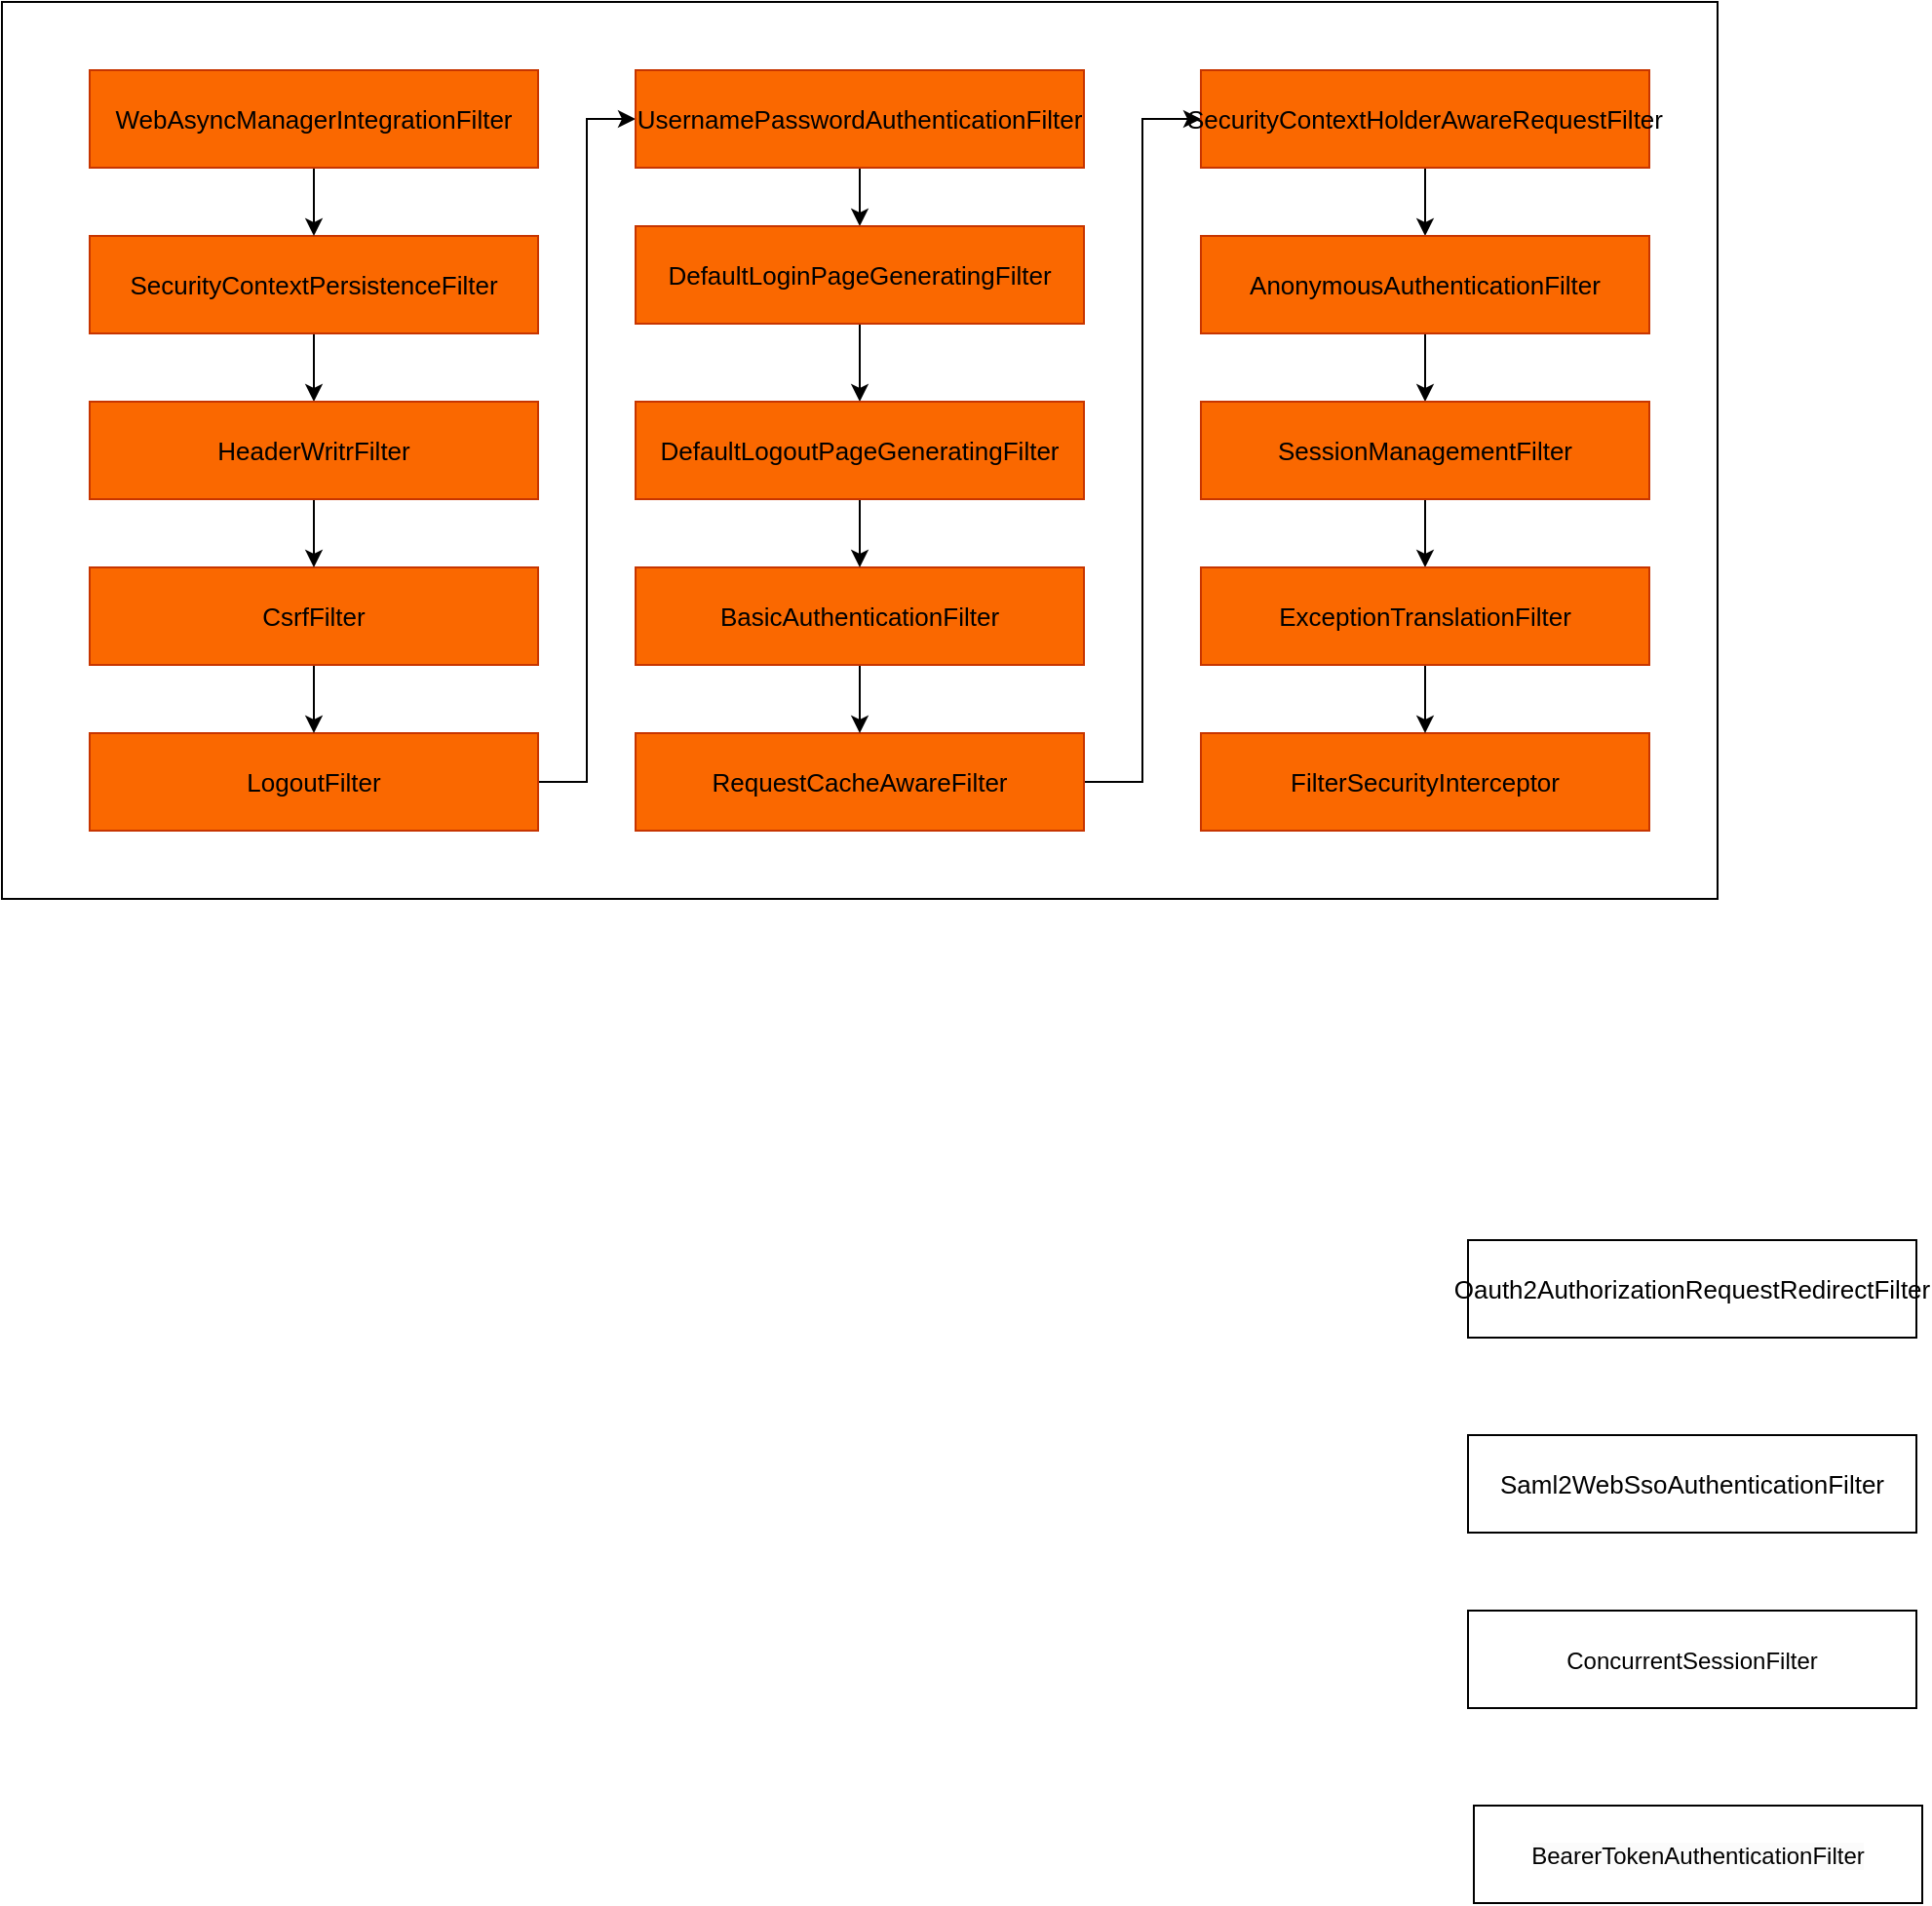 <mxfile version="24.7.17">
  <diagram id="C5RBs43oDa-KdzZeNtuy" name="Page-1">
    <mxGraphModel dx="1195" dy="1797" grid="1" gridSize="10" guides="1" tooltips="1" connect="1" arrows="1" fold="1" page="1" pageScale="1" pageWidth="827" pageHeight="1169" math="0" shadow="0">
      <root>
        <mxCell id="WIyWlLk6GJQsqaUBKTNV-0" />
        <mxCell id="WIyWlLk6GJQsqaUBKTNV-1" parent="WIyWlLk6GJQsqaUBKTNV-0" />
        <mxCell id="zlRkOM_I-QWPaKwqosRQ-27" value="" style="rounded=0;whiteSpace=wrap;html=1;fontSize=13;" vertex="1" parent="WIyWlLk6GJQsqaUBKTNV-1">
          <mxGeometry x="75" y="-315" width="880" height="460" as="geometry" />
        </mxCell>
        <mxCell id="zlRkOM_I-QWPaKwqosRQ-30" style="edgeStyle=orthogonalEdgeStyle;rounded=0;orthogonalLoop=1;jettySize=auto;html=1;exitX=0.5;exitY=1;exitDx=0;exitDy=0;fontSize=13;" edge="1" parent="WIyWlLk6GJQsqaUBKTNV-1" source="zlRkOM_I-QWPaKwqosRQ-0" target="zlRkOM_I-QWPaKwqosRQ-9">
          <mxGeometry relative="1" as="geometry" />
        </mxCell>
        <mxCell id="zlRkOM_I-QWPaKwqosRQ-0" value="SecurityContextPersistenceFilter" style="rounded=0;whiteSpace=wrap;html=1;fontSize=13;align=center;verticalAlign=middle;flipH=1;fillColor=#fa6800;fontColor=#000000;strokeColor=#C73500;" vertex="1" parent="WIyWlLk6GJQsqaUBKTNV-1">
          <mxGeometry x="120" y="-195" width="230" height="50" as="geometry" />
        </mxCell>
        <mxCell id="zlRkOM_I-QWPaKwqosRQ-29" style="edgeStyle=orthogonalEdgeStyle;rounded=0;orthogonalLoop=1;jettySize=auto;html=1;exitX=0.5;exitY=1;exitDx=0;exitDy=0;entryX=0.5;entryY=0;entryDx=0;entryDy=0;fontSize=13;" edge="1" parent="WIyWlLk6GJQsqaUBKTNV-1" source="zlRkOM_I-QWPaKwqosRQ-4" target="zlRkOM_I-QWPaKwqosRQ-0">
          <mxGeometry relative="1" as="geometry" />
        </mxCell>
        <mxCell id="zlRkOM_I-QWPaKwqosRQ-4" value="WebAsyncManagerIntegrationFilter" style="rounded=0;whiteSpace=wrap;html=1;align=center;verticalAlign=middle;flipH=1;fillColor=#fa6800;fontColor=#000000;strokeColor=#C73500;fontSize=13;" vertex="1" parent="WIyWlLk6GJQsqaUBKTNV-1">
          <mxGeometry x="120" y="-280" width="230" height="50" as="geometry" />
        </mxCell>
        <mxCell id="zlRkOM_I-QWPaKwqosRQ-6" value="Saml2WebSsoAuthenticationFilter" style="rounded=0;whiteSpace=wrap;html=1;fontSize=13;" vertex="1" parent="WIyWlLk6GJQsqaUBKTNV-1">
          <mxGeometry x="827" y="420" width="230" height="50" as="geometry" />
        </mxCell>
        <mxCell id="zlRkOM_I-QWPaKwqosRQ-7" value="Oauth2AuthorizationRequestRedirectFilter" style="rounded=0;whiteSpace=wrap;html=1;fontSize=13;" vertex="1" parent="WIyWlLk6GJQsqaUBKTNV-1">
          <mxGeometry x="827" y="320" width="230" height="50" as="geometry" />
        </mxCell>
        <mxCell id="zlRkOM_I-QWPaKwqosRQ-39" style="edgeStyle=orthogonalEdgeStyle;rounded=0;orthogonalLoop=1;jettySize=auto;html=1;exitX=1;exitY=0.5;exitDx=0;exitDy=0;entryX=0;entryY=0.5;entryDx=0;entryDy=0;fontSize=13;" edge="1" parent="WIyWlLk6GJQsqaUBKTNV-1" source="zlRkOM_I-QWPaKwqosRQ-14" target="zlRkOM_I-QWPaKwqosRQ-15">
          <mxGeometry relative="1" as="geometry" />
        </mxCell>
        <mxCell id="zlRkOM_I-QWPaKwqosRQ-14" value="RequestCacheAwareFilter" style="rounded=0;whiteSpace=wrap;html=1;fontSize=13;fillColor=#fa6800;fontColor=#000000;strokeColor=#C73500;" vertex="1" parent="WIyWlLk6GJQsqaUBKTNV-1">
          <mxGeometry x="400" y="60" width="230" height="50" as="geometry" />
        </mxCell>
        <mxCell id="zlRkOM_I-QWPaKwqosRQ-19" value="FilterSecurityInterceptor" style="rounded=0;whiteSpace=wrap;html=1;fontSize=13;fillColor=#fa6800;fontColor=#000000;strokeColor=#C73500;" vertex="1" parent="WIyWlLk6GJQsqaUBKTNV-1">
          <mxGeometry x="690" y="60" width="230" height="50" as="geometry" />
        </mxCell>
        <mxCell id="zlRkOM_I-QWPaKwqosRQ-20" value="&lt;span style=&quot;font-size: 12px; text-wrap: nowrap;&quot;&gt;ConcurrentSessionFilter&lt;/span&gt;" style="rounded=0;whiteSpace=wrap;html=1;fontSize=13;" vertex="1" parent="WIyWlLk6GJQsqaUBKTNV-1">
          <mxGeometry x="827" y="510" width="230" height="50" as="geometry" />
        </mxCell>
        <mxCell id="zlRkOM_I-QWPaKwqosRQ-21" value="&lt;span style=&quot;color: rgb(0, 0, 0); font-family: Helvetica; font-size: 12px; font-style: normal; font-variant-ligatures: normal; font-variant-caps: normal; font-weight: 400; letter-spacing: normal; orphans: 2; text-align: left; text-indent: 0px; text-transform: none; widows: 2; word-spacing: 0px; -webkit-text-stroke-width: 0px; white-space: normal; background-color: rgb(251, 251, 251); text-decoration-thickness: initial; text-decoration-style: initial; text-decoration-color: initial; display: inline !important; float: none;&quot;&gt;BearerTokenAuthenticationFilter&lt;/span&gt;" style="rounded=0;whiteSpace=wrap;html=1;fontSize=13;" vertex="1" parent="WIyWlLk6GJQsqaUBKTNV-1">
          <mxGeometry x="830" y="610" width="230" height="50" as="geometry" />
        </mxCell>
        <mxCell id="zlRkOM_I-QWPaKwqosRQ-34" style="edgeStyle=orthogonalEdgeStyle;rounded=0;orthogonalLoop=1;jettySize=auto;html=1;exitX=1;exitY=0.5;exitDx=0;exitDy=0;entryX=0;entryY=0.5;entryDx=0;entryDy=0;fontSize=13;" edge="1" parent="WIyWlLk6GJQsqaUBKTNV-1" source="zlRkOM_I-QWPaKwqosRQ-1" target="zlRkOM_I-QWPaKwqosRQ-2">
          <mxGeometry relative="1" as="geometry" />
        </mxCell>
        <mxCell id="zlRkOM_I-QWPaKwqosRQ-1" value="LogoutFilter" style="rounded=0;whiteSpace=wrap;html=1;fontSize=13;align=center;verticalAlign=middle;fillColor=#fa6800;fontColor=#000000;strokeColor=#C73500;" vertex="1" parent="WIyWlLk6GJQsqaUBKTNV-1">
          <mxGeometry x="120" y="60" width="230" height="50" as="geometry" />
        </mxCell>
        <mxCell id="zlRkOM_I-QWPaKwqosRQ-35" style="edgeStyle=orthogonalEdgeStyle;rounded=0;orthogonalLoop=1;jettySize=auto;html=1;exitX=0.5;exitY=1;exitDx=0;exitDy=0;entryX=0.5;entryY=0;entryDx=0;entryDy=0;fontSize=13;" edge="1" parent="WIyWlLk6GJQsqaUBKTNV-1" source="zlRkOM_I-QWPaKwqosRQ-2" target="zlRkOM_I-QWPaKwqosRQ-22">
          <mxGeometry relative="1" as="geometry" />
        </mxCell>
        <mxCell id="zlRkOM_I-QWPaKwqosRQ-2" value="UsernamePasswordAuthenticationFilter" style="rounded=0;whiteSpace=wrap;html=1;fontSize=13;fillColor=#fa6800;fontColor=#000000;strokeColor=#C73500;" vertex="1" parent="WIyWlLk6GJQsqaUBKTNV-1">
          <mxGeometry x="400" y="-280" width="230" height="50" as="geometry" />
        </mxCell>
        <mxCell id="zlRkOM_I-QWPaKwqosRQ-33" style="edgeStyle=orthogonalEdgeStyle;rounded=0;orthogonalLoop=1;jettySize=auto;html=1;exitX=0.5;exitY=1;exitDx=0;exitDy=0;entryX=0.5;entryY=0;entryDx=0;entryDy=0;fontSize=13;" edge="1" parent="WIyWlLk6GJQsqaUBKTNV-1" source="zlRkOM_I-QWPaKwqosRQ-8" target="zlRkOM_I-QWPaKwqosRQ-1">
          <mxGeometry relative="1" as="geometry" />
        </mxCell>
        <mxCell id="zlRkOM_I-QWPaKwqosRQ-8" value="CsrfFilter" style="rounded=0;whiteSpace=wrap;html=1;fontSize=13;align=center;verticalAlign=middle;flipH=1;fillColor=#fa6800;fontColor=#000000;strokeColor=#C73500;" vertex="1" parent="WIyWlLk6GJQsqaUBKTNV-1">
          <mxGeometry x="120" y="-25" width="230" height="50" as="geometry" />
        </mxCell>
        <mxCell id="zlRkOM_I-QWPaKwqosRQ-32" style="edgeStyle=orthogonalEdgeStyle;rounded=0;orthogonalLoop=1;jettySize=auto;html=1;exitX=0.5;exitY=1;exitDx=0;exitDy=0;entryX=0.5;entryY=0;entryDx=0;entryDy=0;fontSize=13;" edge="1" parent="WIyWlLk6GJQsqaUBKTNV-1" source="zlRkOM_I-QWPaKwqosRQ-9" target="zlRkOM_I-QWPaKwqosRQ-8">
          <mxGeometry relative="1" as="geometry" />
        </mxCell>
        <mxCell id="zlRkOM_I-QWPaKwqosRQ-9" value="HeaderWritrFilter" style="rounded=0;whiteSpace=wrap;html=1;fontSize=13;align=center;verticalAlign=middle;flipH=1;fillColor=#fa6800;fontColor=#000000;strokeColor=#C73500;" vertex="1" parent="WIyWlLk6GJQsqaUBKTNV-1">
          <mxGeometry x="120" y="-110" width="230" height="50" as="geometry" />
        </mxCell>
        <mxCell id="zlRkOM_I-QWPaKwqosRQ-38" style="edgeStyle=orthogonalEdgeStyle;rounded=0;orthogonalLoop=1;jettySize=auto;html=1;exitX=0.5;exitY=1;exitDx=0;exitDy=0;entryX=0.5;entryY=0;entryDx=0;entryDy=0;fontSize=13;" edge="1" parent="WIyWlLk6GJQsqaUBKTNV-1" source="zlRkOM_I-QWPaKwqosRQ-13" target="zlRkOM_I-QWPaKwqosRQ-14">
          <mxGeometry relative="1" as="geometry" />
        </mxCell>
        <mxCell id="zlRkOM_I-QWPaKwqosRQ-13" value="&lt;span style=&quot;font-size: 13px; text-wrap: nowrap;&quot;&gt;BasicAuthenticationFilter&lt;/span&gt;" style="rounded=0;whiteSpace=wrap;html=1;fontSize=13;fillColor=#fa6800;fontColor=#000000;strokeColor=#C73500;" vertex="1" parent="WIyWlLk6GJQsqaUBKTNV-1">
          <mxGeometry x="400" y="-25" width="230" height="50" as="geometry" />
        </mxCell>
        <mxCell id="zlRkOM_I-QWPaKwqosRQ-40" style="edgeStyle=orthogonalEdgeStyle;rounded=0;orthogonalLoop=1;jettySize=auto;html=1;exitX=0.5;exitY=1;exitDx=0;exitDy=0;entryX=0.5;entryY=0;entryDx=0;entryDy=0;fontSize=13;" edge="1" parent="WIyWlLk6GJQsqaUBKTNV-1" source="zlRkOM_I-QWPaKwqosRQ-15" target="zlRkOM_I-QWPaKwqosRQ-16">
          <mxGeometry relative="1" as="geometry" />
        </mxCell>
        <mxCell id="zlRkOM_I-QWPaKwqosRQ-15" value="SecurityContextHolderAwareRequestFilter" style="rounded=0;whiteSpace=wrap;html=1;fontSize=13;fillColor=#fa6800;fontColor=#000000;strokeColor=#C73500;" vertex="1" parent="WIyWlLk6GJQsqaUBKTNV-1">
          <mxGeometry x="690" y="-280" width="230" height="50" as="geometry" />
        </mxCell>
        <mxCell id="zlRkOM_I-QWPaKwqosRQ-41" style="edgeStyle=orthogonalEdgeStyle;rounded=0;orthogonalLoop=1;jettySize=auto;html=1;exitX=0.5;exitY=1;exitDx=0;exitDy=0;entryX=0.5;entryY=0;entryDx=0;entryDy=0;fontSize=13;" edge="1" parent="WIyWlLk6GJQsqaUBKTNV-1" source="zlRkOM_I-QWPaKwqosRQ-16" target="zlRkOM_I-QWPaKwqosRQ-17">
          <mxGeometry relative="1" as="geometry" />
        </mxCell>
        <mxCell id="zlRkOM_I-QWPaKwqosRQ-16" value="AnonymousAuthenticationFilter" style="rounded=0;whiteSpace=wrap;html=1;fontSize=13;fillColor=#fa6800;fontColor=#000000;strokeColor=#C73500;" vertex="1" parent="WIyWlLk6GJQsqaUBKTNV-1">
          <mxGeometry x="690" y="-195" width="230" height="50" as="geometry" />
        </mxCell>
        <mxCell id="zlRkOM_I-QWPaKwqosRQ-42" style="edgeStyle=orthogonalEdgeStyle;rounded=0;orthogonalLoop=1;jettySize=auto;html=1;exitX=0.5;exitY=1;exitDx=0;exitDy=0;entryX=0.5;entryY=0;entryDx=0;entryDy=0;fontSize=13;" edge="1" parent="WIyWlLk6GJQsqaUBKTNV-1" source="zlRkOM_I-QWPaKwqosRQ-17" target="zlRkOM_I-QWPaKwqosRQ-18">
          <mxGeometry relative="1" as="geometry" />
        </mxCell>
        <mxCell id="zlRkOM_I-QWPaKwqosRQ-17" value="SessionManagementFilter" style="rounded=0;whiteSpace=wrap;html=1;fontSize=13;fillColor=#fa6800;fontColor=#000000;strokeColor=#C73500;" vertex="1" parent="WIyWlLk6GJQsqaUBKTNV-1">
          <mxGeometry x="690" y="-110" width="230" height="50" as="geometry" />
        </mxCell>
        <mxCell id="zlRkOM_I-QWPaKwqosRQ-43" style="edgeStyle=orthogonalEdgeStyle;rounded=0;orthogonalLoop=1;jettySize=auto;html=1;exitX=0.5;exitY=1;exitDx=0;exitDy=0;entryX=0.5;entryY=0;entryDx=0;entryDy=0;fontSize=13;" edge="1" parent="WIyWlLk6GJQsqaUBKTNV-1" source="zlRkOM_I-QWPaKwqosRQ-18" target="zlRkOM_I-QWPaKwqosRQ-19">
          <mxGeometry relative="1" as="geometry" />
        </mxCell>
        <mxCell id="zlRkOM_I-QWPaKwqosRQ-18" value="ExceptionTranslationFilter" style="rounded=0;whiteSpace=wrap;html=1;fontSize=13;fillColor=#fa6800;fontColor=#000000;strokeColor=#C73500;" vertex="1" parent="WIyWlLk6GJQsqaUBKTNV-1">
          <mxGeometry x="690" y="-25" width="230" height="50" as="geometry" />
        </mxCell>
        <mxCell id="zlRkOM_I-QWPaKwqosRQ-36" style="edgeStyle=orthogonalEdgeStyle;rounded=0;orthogonalLoop=1;jettySize=auto;html=1;exitX=0.5;exitY=1;exitDx=0;exitDy=0;fontSize=13;" edge="1" parent="WIyWlLk6GJQsqaUBKTNV-1" source="zlRkOM_I-QWPaKwqosRQ-22" target="zlRkOM_I-QWPaKwqosRQ-23">
          <mxGeometry relative="1" as="geometry" />
        </mxCell>
        <mxCell id="zlRkOM_I-QWPaKwqosRQ-22" value="DefaultLoginPageGeneratingFilter" style="rounded=0;whiteSpace=wrap;html=1;fontSize=13;fillColor=#fa6800;fontColor=#000000;strokeColor=#C73500;" vertex="1" parent="WIyWlLk6GJQsqaUBKTNV-1">
          <mxGeometry x="400" y="-200" width="230" height="50" as="geometry" />
        </mxCell>
        <mxCell id="zlRkOM_I-QWPaKwqosRQ-37" style="edgeStyle=orthogonalEdgeStyle;rounded=0;orthogonalLoop=1;jettySize=auto;html=1;exitX=0.5;exitY=1;exitDx=0;exitDy=0;entryX=0.5;entryY=0;entryDx=0;entryDy=0;fontSize=13;" edge="1" parent="WIyWlLk6GJQsqaUBKTNV-1" source="zlRkOM_I-QWPaKwqosRQ-23" target="zlRkOM_I-QWPaKwqosRQ-13">
          <mxGeometry relative="1" as="geometry" />
        </mxCell>
        <mxCell id="zlRkOM_I-QWPaKwqosRQ-23" value="DefaultLogoutPageGeneratingFilter" style="rounded=0;whiteSpace=wrap;html=1;fontSize=13;fillColor=#fa6800;fontColor=#000000;strokeColor=#C73500;" vertex="1" parent="WIyWlLk6GJQsqaUBKTNV-1">
          <mxGeometry x="400" y="-110" width="230" height="50" as="geometry" />
        </mxCell>
      </root>
    </mxGraphModel>
  </diagram>
</mxfile>
